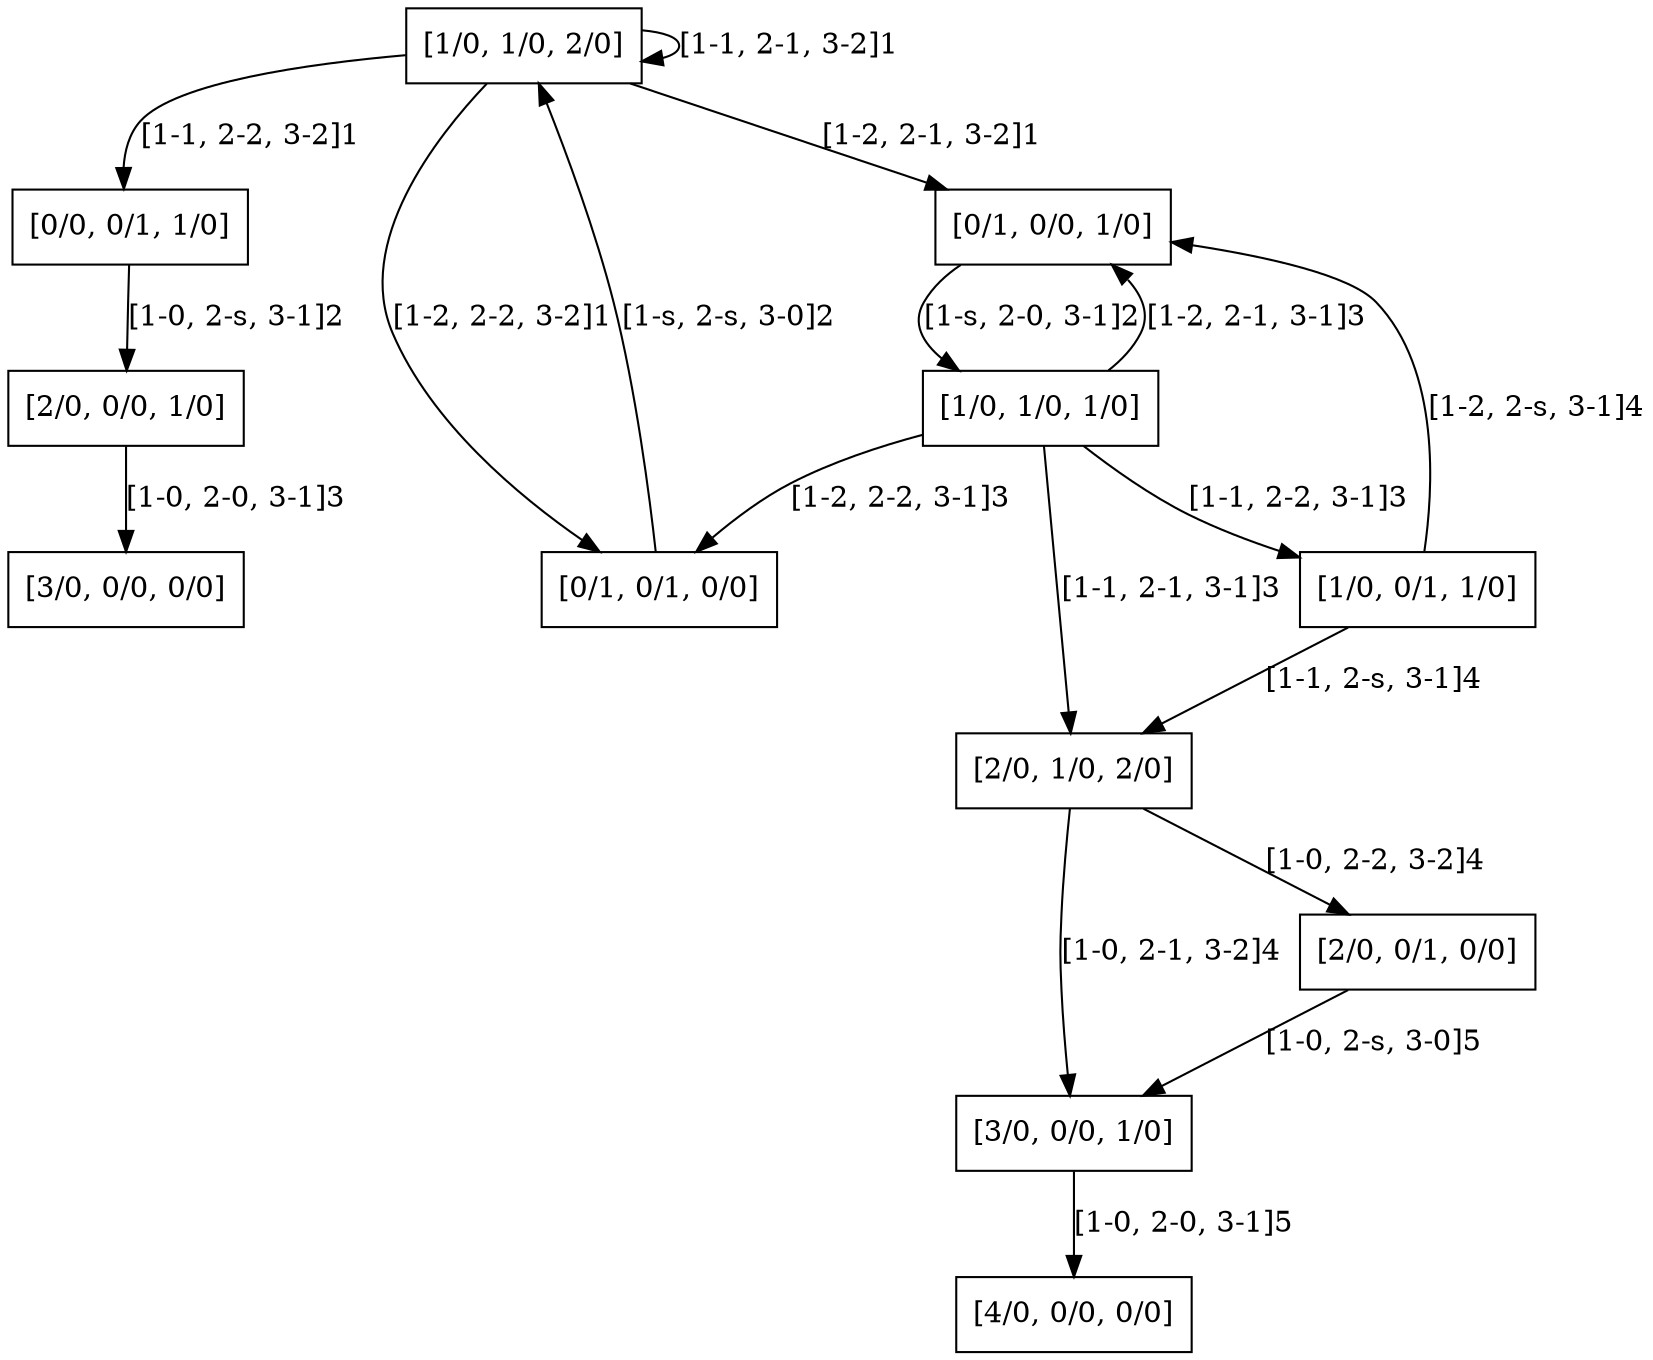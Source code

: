 // The Round Table
digraph {
	returnSNP_0 [label="[1/0, 1/0, 2/0]" shape=box]
	returnSNP_1 [label="[0/0, 0/1, 1/0]" shape=box]
		returnSNP_0 -> returnSNP_1 [label="[1-1, 2-2, 3-2]1"]
	returnSNP_2 [label="[0/1, 0/0, 1/0]" shape=box]
		returnSNP_0 -> returnSNP_2 [label="[1-2, 2-1, 3-2]1"]
	returnSNP_3 [label="[0/1, 0/1, 0/0]" shape=box]
		returnSNP_0 -> returnSNP_3 [label="[1-2, 2-2, 3-2]1"]
		returnSNP_0 -> returnSNP_0 [label="[1-1, 2-1, 3-2]1"]
	returnSNP_4 [label="[2/0, 0/0, 1/0]" shape=box]
		returnSNP_1 -> returnSNP_4 [label="[1-0, 2-s, 3-1]2"]
	returnSNP_5 [label="[1/0, 1/0, 1/0]" shape=box]
		returnSNP_2 -> returnSNP_5 [label="[1-s, 2-0, 3-1]2"]
		returnSNP_3 -> returnSNP_0 [label="[1-s, 2-s, 3-0]2"]
	returnSNP_6 [label="[3/0, 0/0, 0/0]" shape=box]
		returnSNP_4 -> returnSNP_6 [label="[1-0, 2-0, 3-1]3"]
		returnSNP_5 -> returnSNP_2 [label="[1-2, 2-1, 3-1]3"]
	returnSNP_7 [label="[1/0, 0/1, 1/0]" shape=box]
		returnSNP_5 -> returnSNP_7 [label="[1-1, 2-2, 3-1]3"]
	returnSNP_8 [label="[2/0, 1/0, 2/0]" shape=box]
		returnSNP_5 -> returnSNP_8 [label="[1-1, 2-1, 3-1]3"]
		returnSNP_5 -> returnSNP_3 [label="[1-2, 2-2, 3-1]3"]
		returnSNP_7 -> returnSNP_8 [label="[1-1, 2-s, 3-1]4"]
		returnSNP_7 -> returnSNP_2 [label="[1-2, 2-s, 3-1]4"]
	returnSNP_9 [label="[2/0, 0/1, 0/0]" shape=box]
		returnSNP_8 -> returnSNP_9 [label="[1-0, 2-2, 3-2]4"]
	returnSNP_10 [label="[3/0, 0/0, 1/0]" shape=box]
		returnSNP_8 -> returnSNP_10 [label="[1-0, 2-1, 3-2]4"]
		returnSNP_9 -> returnSNP_10 [label="[1-0, 2-s, 3-0]5"]
	returnSNP_11 [label="[4/0, 0/0, 0/0]" shape=box]
		returnSNP_10 -> returnSNP_11 [label="[1-0, 2-0, 3-1]5"]
}